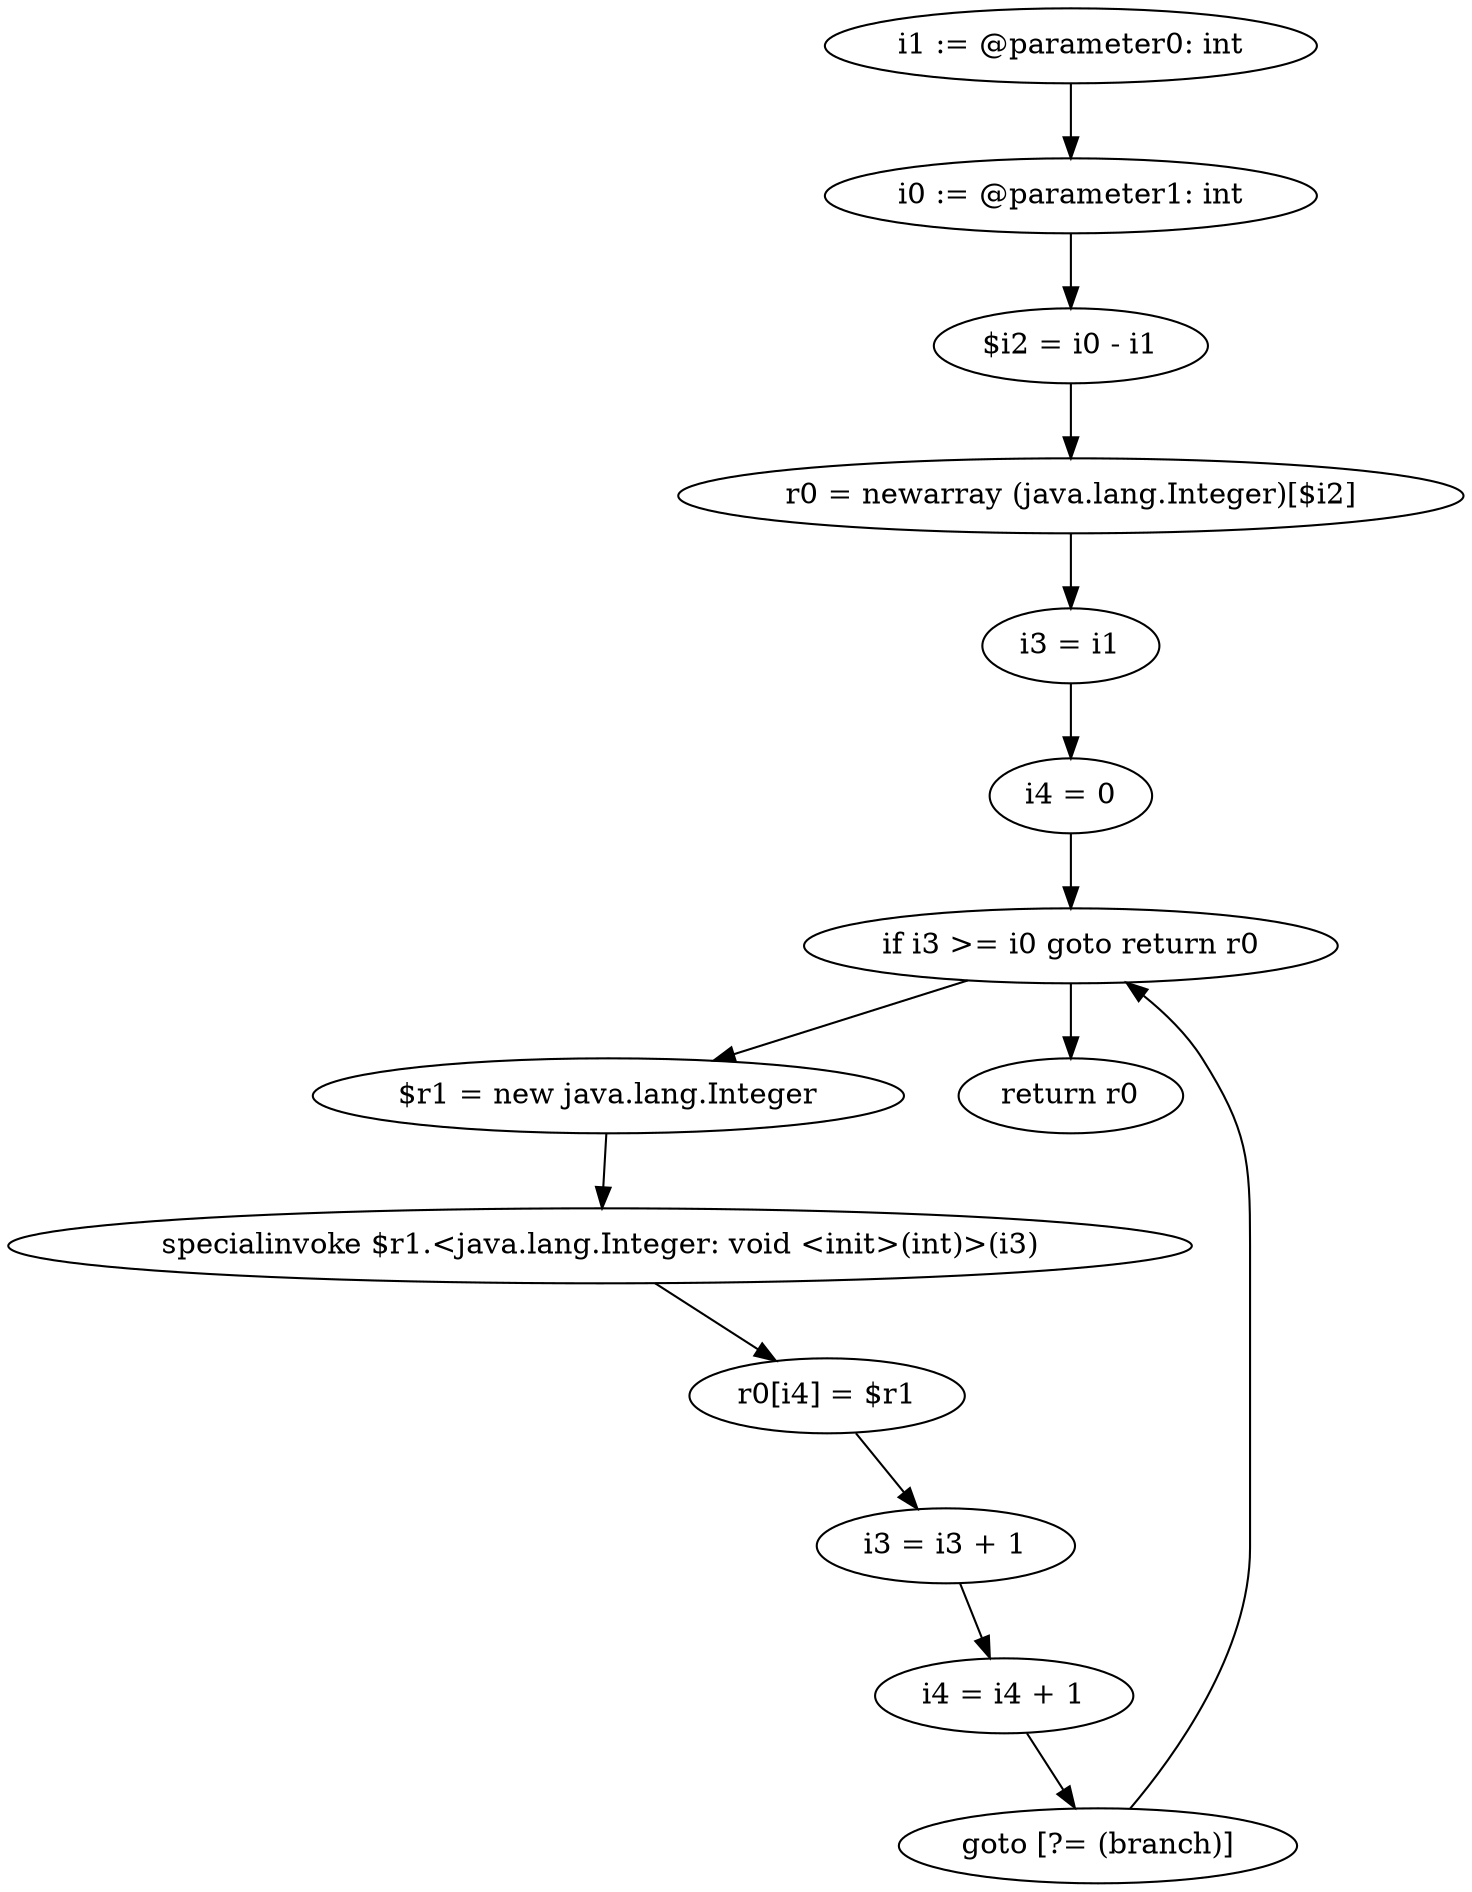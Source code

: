 digraph "unitGraph" {
    "i1 := @parameter0: int"
    "i0 := @parameter1: int"
    "$i2 = i0 - i1"
    "r0 = newarray (java.lang.Integer)[$i2]"
    "i3 = i1"
    "i4 = 0"
    "if i3 >= i0 goto return r0"
    "$r1 = new java.lang.Integer"
    "specialinvoke $r1.<java.lang.Integer: void <init>(int)>(i3)"
    "r0[i4] = $r1"
    "i3 = i3 + 1"
    "i4 = i4 + 1"
    "goto [?= (branch)]"
    "return r0"
    "i1 := @parameter0: int"->"i0 := @parameter1: int";
    "i0 := @parameter1: int"->"$i2 = i0 - i1";
    "$i2 = i0 - i1"->"r0 = newarray (java.lang.Integer)[$i2]";
    "r0 = newarray (java.lang.Integer)[$i2]"->"i3 = i1";
    "i3 = i1"->"i4 = 0";
    "i4 = 0"->"if i3 >= i0 goto return r0";
    "if i3 >= i0 goto return r0"->"$r1 = new java.lang.Integer";
    "if i3 >= i0 goto return r0"->"return r0";
    "$r1 = new java.lang.Integer"->"specialinvoke $r1.<java.lang.Integer: void <init>(int)>(i3)";
    "specialinvoke $r1.<java.lang.Integer: void <init>(int)>(i3)"->"r0[i4] = $r1";
    "r0[i4] = $r1"->"i3 = i3 + 1";
    "i3 = i3 + 1"->"i4 = i4 + 1";
    "i4 = i4 + 1"->"goto [?= (branch)]";
    "goto [?= (branch)]"->"if i3 >= i0 goto return r0";
}
